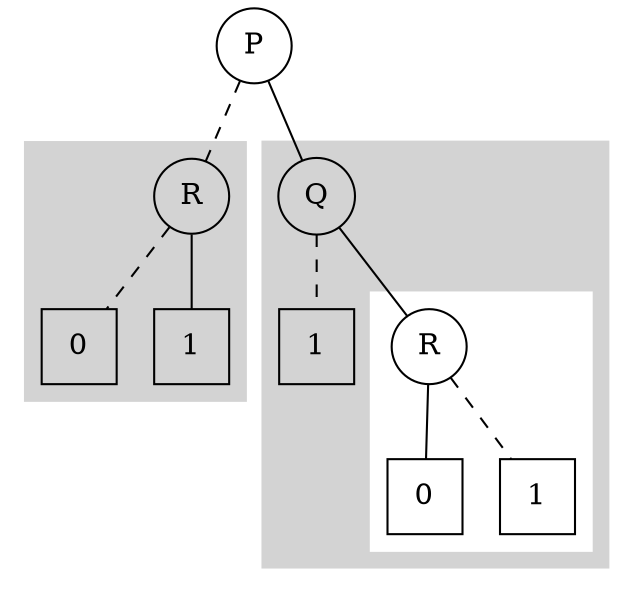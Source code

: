digraph G {
  p [label=P shape=circle]
	p -> r0 [arrowhead=none style=dashed]
	p -> q1 [arrowhead=none]
  subgraph cluster_0 {
		style=filled;
		color=lightgrey;
    r0 [label=R shape=circle]
    00 [label=0 shape=square]
    10 [label=1 shape=square]
    r0 -> 00 [arrowhead=none style=dashed]
    r0 -> 10 [arrowhead=none]
	}
  subgraph cluster_1 {
		style=filled;
		color=lightgrey;
    q1 [label=Q shape=circle]
    q1 -> 12 [arrowhead=none style=dashed]
    q1 -> r3 [arrowhead=none]
    12 [label=1 shape=square]
    subgraph cluster_3 {
      style=filled;
      color=white;
      r3 [label=R shape=circle]
      03 [label=0 shape=square]
      13 [label=1 shape=square]
      r3 -> 03 [arrowhead=none]
      r3 -> 13 [arrowhead=none style=dashed]
    }
	}
}
